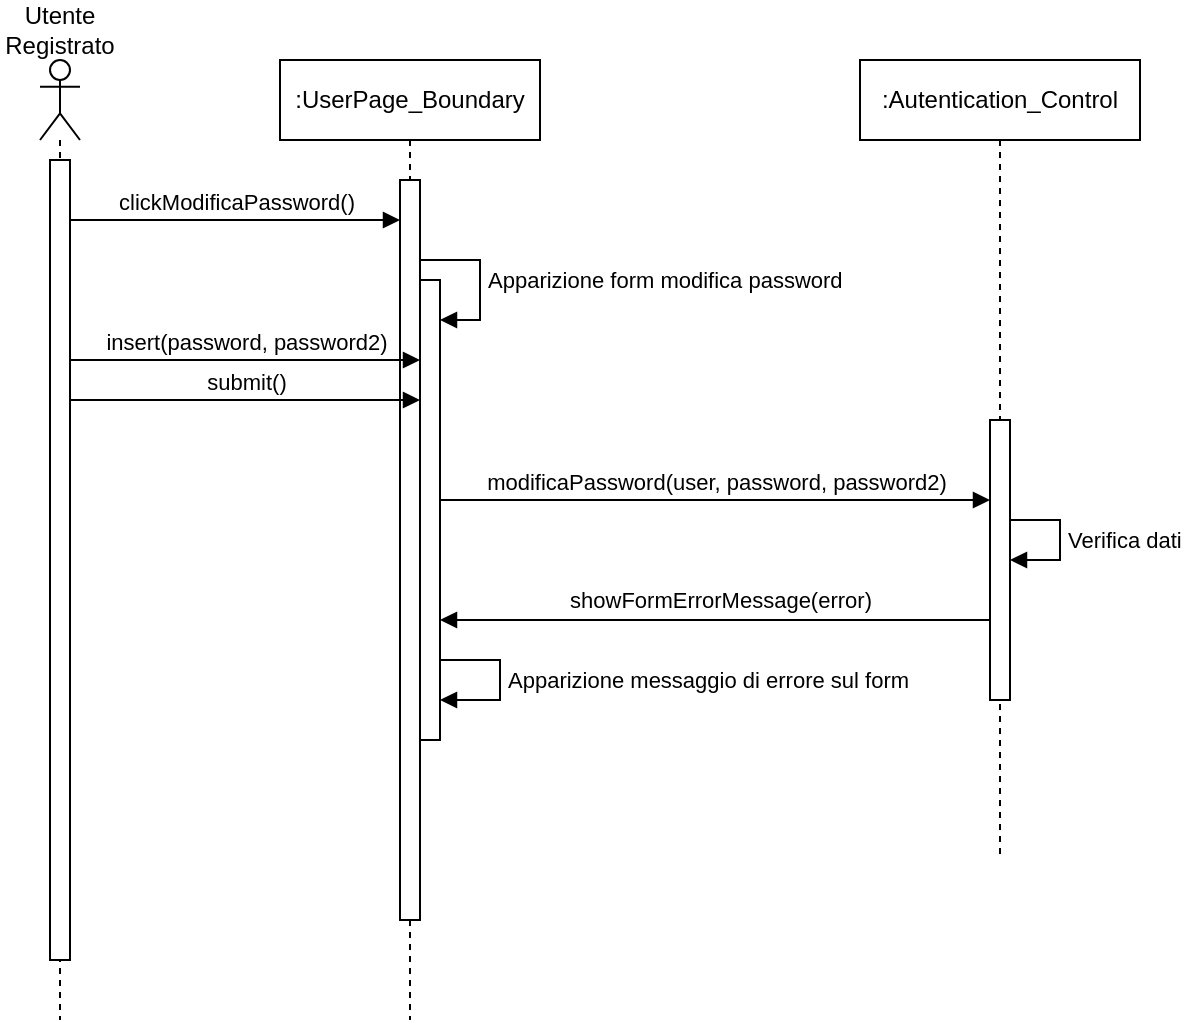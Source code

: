<mxfile version="25.0.2">
  <diagram name="Page-1" id="2YBvvXClWsGukQMizWep">
    <mxGraphModel dx="1034" dy="511" grid="1" gridSize="10" guides="1" tooltips="1" connect="1" arrows="1" fold="1" page="1" pageScale="1" pageWidth="850" pageHeight="1100" math="0" shadow="0">
      <root>
        <mxCell id="0" />
        <mxCell id="1" parent="0" />
        <mxCell id="07CZso1hWTWUoCZZk6in-1" value="" style="shape=umlLifeline;perimeter=lifelinePerimeter;whiteSpace=wrap;html=1;container=1;dropTarget=0;collapsible=0;recursiveResize=0;outlineConnect=0;portConstraint=eastwest;newEdgeStyle={&quot;curved&quot;:0,&quot;rounded&quot;:0};participant=umlActor;" parent="1" vertex="1">
          <mxGeometry x="40" y="40" width="20" height="480" as="geometry" />
        </mxCell>
        <mxCell id="07CZso1hWTWUoCZZk6in-2" value="" style="html=1;points=[[0,0,0,0,5],[0,1,0,0,-5],[1,0,0,0,5],[1,1,0,0,-5]];perimeter=orthogonalPerimeter;outlineConnect=0;targetShapes=umlLifeline;portConstraint=eastwest;newEdgeStyle={&quot;curved&quot;:0,&quot;rounded&quot;:0};" parent="07CZso1hWTWUoCZZk6in-1" vertex="1">
          <mxGeometry x="5" y="50" width="10" height="400" as="geometry" />
        </mxCell>
        <mxCell id="07CZso1hWTWUoCZZk6in-3" value=":UserPage_Boundary" style="shape=umlLifeline;perimeter=lifelinePerimeter;whiteSpace=wrap;html=1;container=1;dropTarget=0;collapsible=0;recursiveResize=0;outlineConnect=0;portConstraint=eastwest;newEdgeStyle={&quot;curved&quot;:0,&quot;rounded&quot;:0};" parent="1" vertex="1">
          <mxGeometry x="160" y="40" width="130" height="480" as="geometry" />
        </mxCell>
        <mxCell id="07CZso1hWTWUoCZZk6in-4" value="" style="html=1;points=[[0,0,0,0,5],[0,1,0,0,-5],[1,0,0,0,5],[1,1,0,0,-5]];perimeter=orthogonalPerimeter;outlineConnect=0;targetShapes=umlLifeline;portConstraint=eastwest;newEdgeStyle={&quot;curved&quot;:0,&quot;rounded&quot;:0};" parent="07CZso1hWTWUoCZZk6in-3" vertex="1">
          <mxGeometry x="60" y="60" width="10" height="370" as="geometry" />
        </mxCell>
        <mxCell id="07CZso1hWTWUoCZZk6in-5" value="" style="html=1;points=[[0,0,0,0,5],[0,1,0,0,-5],[1,0,0,0,5],[1,1,0,0,-5]];perimeter=orthogonalPerimeter;outlineConnect=0;targetShapes=umlLifeline;portConstraint=eastwest;newEdgeStyle={&quot;curved&quot;:0,&quot;rounded&quot;:0};" parent="07CZso1hWTWUoCZZk6in-3" vertex="1">
          <mxGeometry x="70" y="110" width="10" height="230" as="geometry" />
        </mxCell>
        <mxCell id="07CZso1hWTWUoCZZk6in-6" value="Apparizione form modifica password" style="html=1;align=left;spacingLeft=2;endArrow=block;rounded=0;edgeStyle=orthogonalEdgeStyle;curved=0;rounded=0;" parent="07CZso1hWTWUoCZZk6in-3" source="07CZso1hWTWUoCZZk6in-4" target="07CZso1hWTWUoCZZk6in-5" edge="1">
          <mxGeometry relative="1" as="geometry">
            <mxPoint x="210" y="130" as="sourcePoint" />
            <Array as="points">
              <mxPoint x="100" y="100" />
              <mxPoint x="100" y="130" />
            </Array>
          </mxGeometry>
        </mxCell>
        <mxCell id="07CZso1hWTWUoCZZk6in-9" value="Utente Registrato" style="text;html=1;align=center;verticalAlign=middle;whiteSpace=wrap;rounded=0;" parent="1" vertex="1">
          <mxGeometry x="20" y="10" width="60" height="30" as="geometry" />
        </mxCell>
        <mxCell id="07CZso1hWTWUoCZZk6in-10" value="clickModificaPassword()" style="html=1;verticalAlign=bottom;endArrow=block;curved=0;rounded=0;" parent="1" target="07CZso1hWTWUoCZZk6in-4" edge="1">
          <mxGeometry width="80" relative="1" as="geometry">
            <mxPoint x="55" y="120" as="sourcePoint" />
            <mxPoint x="160" y="120" as="targetPoint" />
          </mxGeometry>
        </mxCell>
        <mxCell id="07CZso1hWTWUoCZZk6in-11" value="insert(password, password2)" style="html=1;verticalAlign=bottom;endArrow=block;curved=0;rounded=0;" parent="1" edge="1">
          <mxGeometry width="80" relative="1" as="geometry">
            <mxPoint x="55" y="190" as="sourcePoint" />
            <mxPoint x="230" y="190" as="targetPoint" />
          </mxGeometry>
        </mxCell>
        <mxCell id="07CZso1hWTWUoCZZk6in-12" value="submit()" style="html=1;verticalAlign=bottom;endArrow=block;curved=0;rounded=0;" parent="1" edge="1">
          <mxGeometry width="80" relative="1" as="geometry">
            <mxPoint x="55" y="210" as="sourcePoint" />
            <mxPoint x="230" y="210" as="targetPoint" />
          </mxGeometry>
        </mxCell>
        <mxCell id="07CZso1hWTWUoCZZk6in-13" value=":Autentication_Control" style="shape=umlLifeline;perimeter=lifelinePerimeter;whiteSpace=wrap;html=1;container=1;dropTarget=0;collapsible=0;recursiveResize=0;outlineConnect=0;portConstraint=eastwest;newEdgeStyle={&quot;curved&quot;:0,&quot;rounded&quot;:0};" parent="1" vertex="1">
          <mxGeometry x="450" y="40" width="140" height="400" as="geometry" />
        </mxCell>
        <mxCell id="07CZso1hWTWUoCZZk6in-14" value="" style="html=1;points=[[0,0,0,0,5],[0,1,0,0,-5],[1,0,0,0,5],[1,1,0,0,-5]];perimeter=orthogonalPerimeter;outlineConnect=0;targetShapes=umlLifeline;portConstraint=eastwest;newEdgeStyle={&quot;curved&quot;:0,&quot;rounded&quot;:0};" parent="07CZso1hWTWUoCZZk6in-13" vertex="1">
          <mxGeometry x="65" y="180" width="10" height="140" as="geometry" />
        </mxCell>
        <mxCell id="07CZso1hWTWUoCZZk6in-15" value="Verifica dati" style="html=1;align=left;spacingLeft=2;endArrow=block;rounded=0;edgeStyle=orthogonalEdgeStyle;curved=0;rounded=0;" parent="07CZso1hWTWUoCZZk6in-13" source="07CZso1hWTWUoCZZk6in-14" target="07CZso1hWTWUoCZZk6in-14" edge="1">
          <mxGeometry relative="1" as="geometry">
            <mxPoint x="80" y="229.98" as="sourcePoint" />
            <Array as="points">
              <mxPoint x="100" y="230" />
              <mxPoint x="100" y="250" />
            </Array>
            <mxPoint x="80" y="249.98" as="targetPoint" />
          </mxGeometry>
        </mxCell>
        <mxCell id="07CZso1hWTWUoCZZk6in-16" value="modificaPassword(user, password, password2)" style="html=1;verticalAlign=bottom;endArrow=block;curved=0;rounded=0;" parent="1" edge="1">
          <mxGeometry width="80" relative="1" as="geometry">
            <mxPoint x="240" y="260" as="sourcePoint" />
            <mxPoint x="515" y="260" as="targetPoint" />
          </mxGeometry>
        </mxCell>
        <mxCell id="MpouEvp1x0F7I5ulhtRT-2" value="Apparizione messaggio di errore sul form" style="html=1;align=left;spacingLeft=2;endArrow=block;rounded=0;edgeStyle=orthogonalEdgeStyle;curved=0;rounded=0;" edge="1" parent="1">
          <mxGeometry relative="1" as="geometry">
            <mxPoint x="240" y="340" as="sourcePoint" />
            <Array as="points">
              <mxPoint x="270" y="340" />
            </Array>
            <mxPoint x="240" y="360" as="targetPoint" />
          </mxGeometry>
        </mxCell>
        <mxCell id="MpouEvp1x0F7I5ulhtRT-4" value="" style="html=1;verticalAlign=bottom;endArrow=block;curved=0;rounded=0;" edge="1" parent="1">
          <mxGeometry width="80" relative="1" as="geometry">
            <mxPoint x="515" y="320" as="sourcePoint" />
            <mxPoint x="240" y="320" as="targetPoint" />
          </mxGeometry>
        </mxCell>
        <mxCell id="MpouEvp1x0F7I5ulhtRT-6" value="showFormErrorMessage(error)" style="edgeLabel;html=1;align=center;verticalAlign=middle;resizable=0;points=[];" vertex="1" connectable="0" parent="MpouEvp1x0F7I5ulhtRT-4">
          <mxGeometry x="-0.03" y="2" relative="1" as="geometry">
            <mxPoint x="-2" y="-12" as="offset" />
          </mxGeometry>
        </mxCell>
      </root>
    </mxGraphModel>
  </diagram>
</mxfile>
